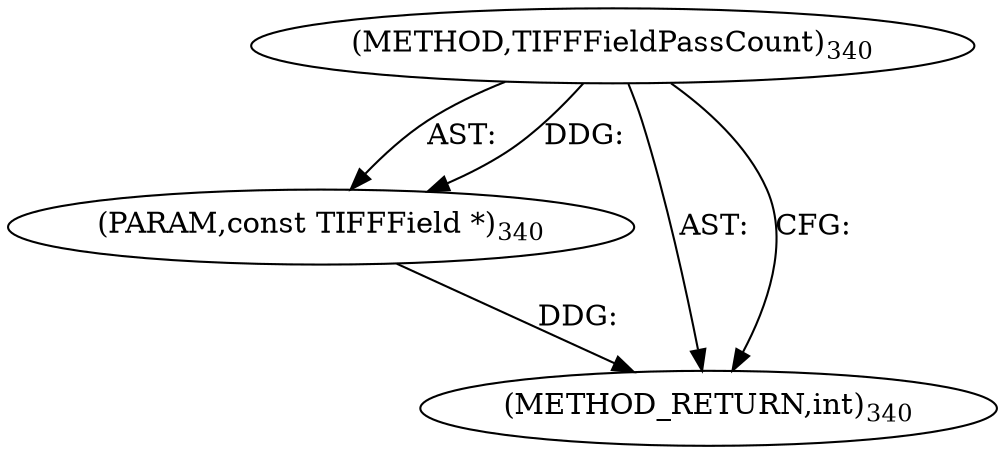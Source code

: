 digraph "TIFFFieldPassCount" {  
"8447" [label = <(METHOD,TIFFFieldPassCount)<SUB>340</SUB>> ]
"8448" [label = <(PARAM,const TIFFField *)<SUB>340</SUB>> ]
"8449" [label = <(METHOD_RETURN,int)<SUB>340</SUB>> ]
  "8447" -> "8448"  [ label = "AST: "] 
  "8447" -> "8449"  [ label = "AST: "] 
  "8447" -> "8449"  [ label = "CFG: "] 
  "8448" -> "8449"  [ label = "DDG: "] 
  "8447" -> "8448"  [ label = "DDG: "] 
}
